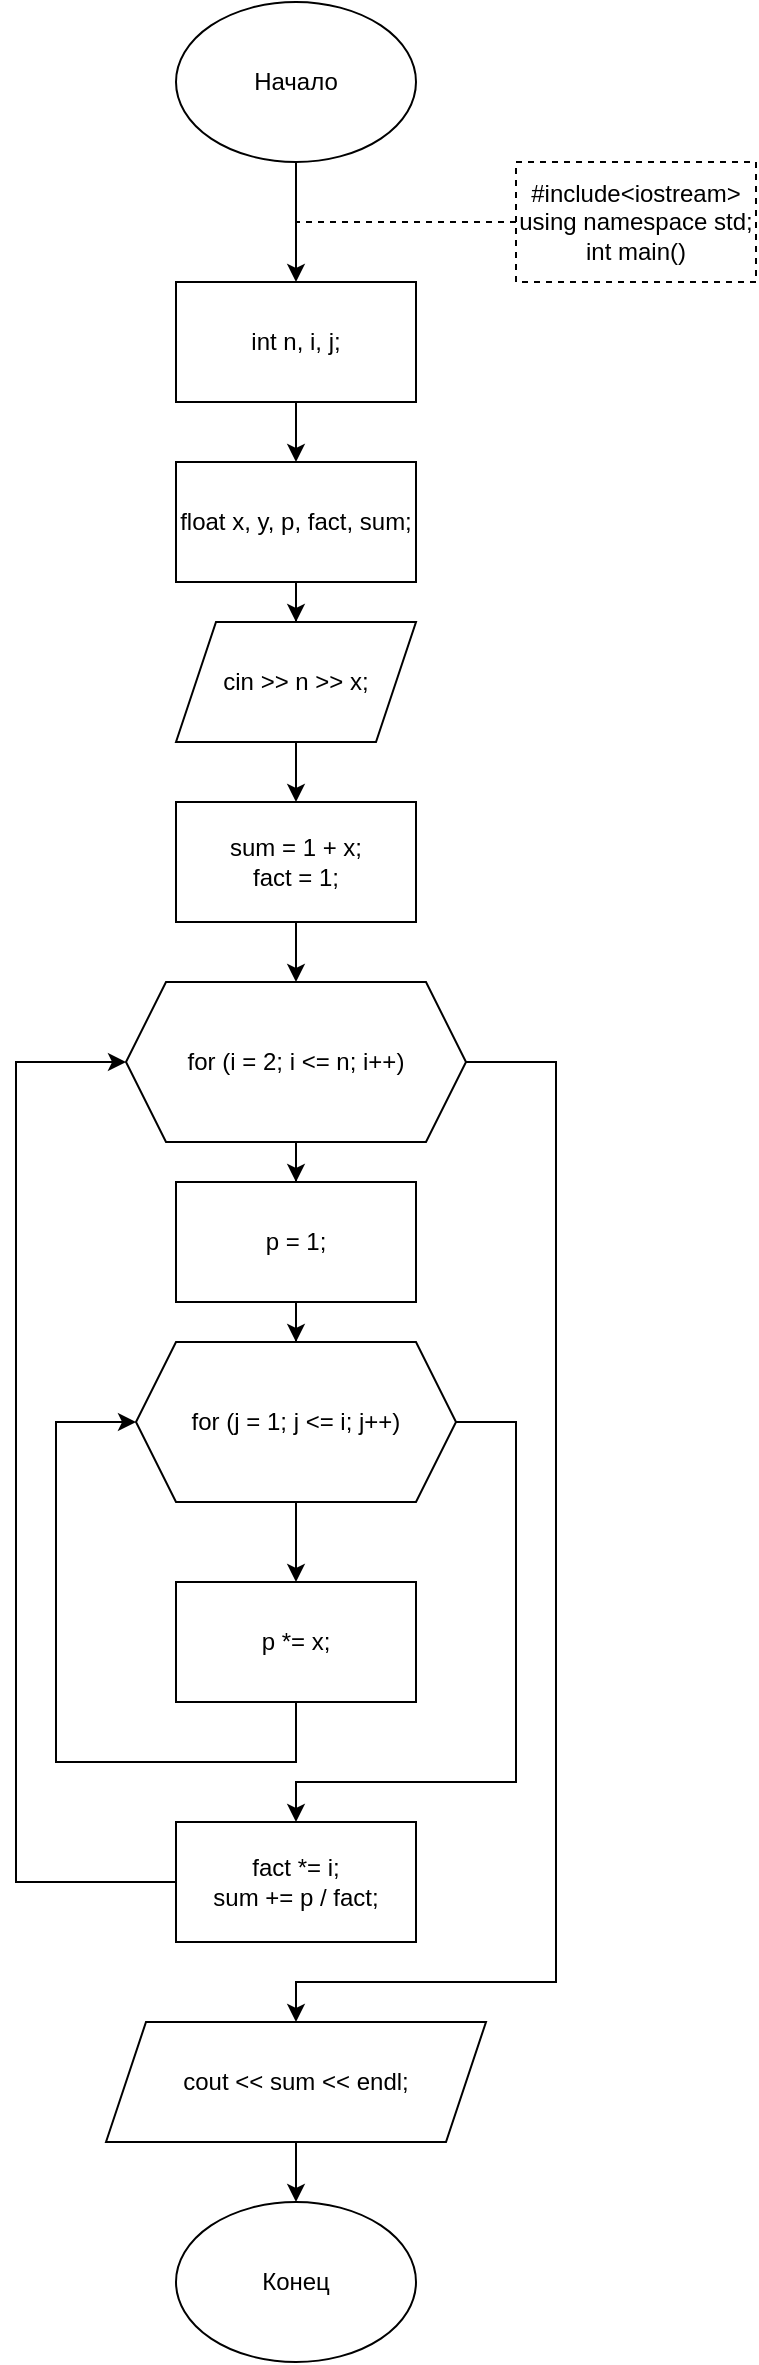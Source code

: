 <mxfile version="15.7.3" type="device"><diagram id="WiVnUtCEDFSOvyt9tFTe" name="Страница 1"><mxGraphModel dx="1102" dy="905" grid="1" gridSize="10" guides="1" tooltips="1" connect="1" arrows="1" fold="1" page="1" pageScale="1" pageWidth="1654" pageHeight="2336" math="0" shadow="0"><root><mxCell id="0"/><mxCell id="1" parent="0"/><mxCell id="EPgQ3y1ktZC7RPY-ZgqL-1" value="" style="edgeStyle=orthogonalEdgeStyle;rounded=0;orthogonalLoop=1;jettySize=auto;html=1;" edge="1" parent="1" source="EPgQ3y1ktZC7RPY-ZgqL-2" target="EPgQ3y1ktZC7RPY-ZgqL-4"><mxGeometry relative="1" as="geometry"/></mxCell><mxCell id="EPgQ3y1ktZC7RPY-ZgqL-2" value="Начало" style="ellipse;whiteSpace=wrap;html=1;" vertex="1" parent="1"><mxGeometry x="340" y="60" width="120" height="80" as="geometry"/></mxCell><mxCell id="EPgQ3y1ktZC7RPY-ZgqL-31" value="" style="edgeStyle=orthogonalEdgeStyle;rounded=0;orthogonalLoop=1;jettySize=auto;html=1;" edge="1" parent="1" source="EPgQ3y1ktZC7RPY-ZgqL-4" target="EPgQ3y1ktZC7RPY-ZgqL-30"><mxGeometry relative="1" as="geometry"/></mxCell><mxCell id="EPgQ3y1ktZC7RPY-ZgqL-4" value="&lt;span&gt;&#9;&lt;/span&gt;int n, i, j;" style="rounded=0;whiteSpace=wrap;html=1;" vertex="1" parent="1"><mxGeometry x="340" y="200" width="120" height="60" as="geometry"/></mxCell><mxCell id="EPgQ3y1ktZC7RPY-ZgqL-5" value="&lt;div&gt;#include&amp;lt;iostream&amp;gt;&lt;/div&gt;&lt;div&gt;using namespace std;&lt;/div&gt;&lt;div&gt;int main()&lt;/div&gt;" style="rounded=0;whiteSpace=wrap;html=1;dashed=1;" vertex="1" parent="1"><mxGeometry x="510" y="140" width="120" height="60" as="geometry"/></mxCell><mxCell id="EPgQ3y1ktZC7RPY-ZgqL-6" value="" style="endArrow=none;dashed=1;html=1;rounded=0;exitX=0;exitY=0.5;exitDx=0;exitDy=0;" edge="1" parent="1" source="EPgQ3y1ktZC7RPY-ZgqL-5"><mxGeometry width="50" height="50" relative="1" as="geometry"><mxPoint x="390" y="490" as="sourcePoint"/><mxPoint x="400" y="170" as="targetPoint"/></mxGeometry></mxCell><mxCell id="EPgQ3y1ktZC7RPY-ZgqL-37" value="" style="edgeStyle=orthogonalEdgeStyle;rounded=0;orthogonalLoop=1;jettySize=auto;html=1;" edge="1" parent="1" source="EPgQ3y1ktZC7RPY-ZgqL-8" target="EPgQ3y1ktZC7RPY-ZgqL-36"><mxGeometry relative="1" as="geometry"/></mxCell><mxCell id="EPgQ3y1ktZC7RPY-ZgqL-8" value="&lt;span&gt;&#9;&lt;/span&gt;cin &amp;gt;&amp;gt; n &amp;gt;&amp;gt; x;" style="shape=parallelogram;perimeter=parallelogramPerimeter;whiteSpace=wrap;html=1;fixedSize=1;" vertex="1" parent="1"><mxGeometry x="340" y="370" width="120" height="60" as="geometry"/></mxCell><mxCell id="EPgQ3y1ktZC7RPY-ZgqL-11" style="edgeStyle=orthogonalEdgeStyle;rounded=0;orthogonalLoop=1;jettySize=auto;html=1;entryX=0.5;entryY=0;entryDx=0;entryDy=0;" edge="1" parent="1" source="EPgQ3y1ktZC7RPY-ZgqL-12" target="EPgQ3y1ktZC7RPY-ZgqL-28"><mxGeometry relative="1" as="geometry"><Array as="points"><mxPoint x="530" y="590"/><mxPoint x="530" y="1050"/><mxPoint x="400" y="1050"/></Array></mxGeometry></mxCell><mxCell id="EPgQ3y1ktZC7RPY-ZgqL-40" value="" style="edgeStyle=orthogonalEdgeStyle;rounded=0;orthogonalLoop=1;jettySize=auto;html=1;" edge="1" parent="1" source="EPgQ3y1ktZC7RPY-ZgqL-12" target="EPgQ3y1ktZC7RPY-ZgqL-39"><mxGeometry relative="1" as="geometry"/></mxCell><mxCell id="EPgQ3y1ktZC7RPY-ZgqL-12" value="&lt;span&gt;&#9;&lt;/span&gt;for (i = 2; i &amp;lt;= n; i++)" style="shape=hexagon;perimeter=hexagonPerimeter2;whiteSpace=wrap;html=1;fixedSize=1;" vertex="1" parent="1"><mxGeometry x="315" y="550" width="170" height="80" as="geometry"/></mxCell><mxCell id="EPgQ3y1ktZC7RPY-ZgqL-14" style="edgeStyle=orthogonalEdgeStyle;rounded=0;orthogonalLoop=1;jettySize=auto;html=1;entryX=0.5;entryY=0;entryDx=0;entryDy=0;" edge="1" parent="1" source="EPgQ3y1ktZC7RPY-ZgqL-15" target="EPgQ3y1ktZC7RPY-ZgqL-18"><mxGeometry relative="1" as="geometry"><Array as="points"><mxPoint x="510" y="770"/><mxPoint x="510" y="950"/><mxPoint x="400" y="950"/></Array></mxGeometry></mxCell><mxCell id="EPgQ3y1ktZC7RPY-ZgqL-43" value="" style="edgeStyle=orthogonalEdgeStyle;rounded=0;orthogonalLoop=1;jettySize=auto;html=1;entryX=0.5;entryY=0;entryDx=0;entryDy=0;" edge="1" parent="1" source="EPgQ3y1ktZC7RPY-ZgqL-15" target="EPgQ3y1ktZC7RPY-ZgqL-45"><mxGeometry relative="1" as="geometry"><mxPoint x="770" y="888" as="targetPoint"/></mxGeometry></mxCell><mxCell id="EPgQ3y1ktZC7RPY-ZgqL-15" value="&lt;span&gt;&#9;&#9;&lt;/span&gt;for (j = 1; j &amp;lt;= i; j++)" style="shape=hexagon;perimeter=hexagonPerimeter2;whiteSpace=wrap;html=1;fixedSize=1;" vertex="1" parent="1"><mxGeometry x="320" y="730" width="160" height="80" as="geometry"/></mxCell><mxCell id="EPgQ3y1ktZC7RPY-ZgqL-17" value="" style="edgeStyle=orthogonalEdgeStyle;rounded=0;orthogonalLoop=1;jettySize=auto;html=1;entryX=0;entryY=0.5;entryDx=0;entryDy=0;" edge="1" parent="1" source="EPgQ3y1ktZC7RPY-ZgqL-18" target="EPgQ3y1ktZC7RPY-ZgqL-12"><mxGeometry relative="1" as="geometry"><mxPoint x="400" y="1060" as="targetPoint"/><Array as="points"><mxPoint x="260" y="1000"/><mxPoint x="260" y="590"/></Array></mxGeometry></mxCell><mxCell id="EPgQ3y1ktZC7RPY-ZgqL-18" value="&lt;div&gt;&lt;span&gt;&#9;&#9;&lt;/span&gt;fact *= i;&lt;/div&gt;&lt;div&gt;&lt;span&gt;&#9;&#9;&lt;/span&gt;sum += p / fact;&lt;/div&gt;" style="rounded=0;whiteSpace=wrap;html=1;" vertex="1" parent="1"><mxGeometry x="340" y="970" width="120" height="60" as="geometry"/></mxCell><mxCell id="EPgQ3y1ktZC7RPY-ZgqL-19" value="" style="endArrow=classic;html=1;rounded=0;exitX=0.5;exitY=1;exitDx=0;exitDy=0;entryX=0;entryY=0.5;entryDx=0;entryDy=0;" edge="1" parent="1" target="EPgQ3y1ktZC7RPY-ZgqL-15"><mxGeometry width="50" height="50" relative="1" as="geometry"><mxPoint x="400" y="910" as="sourcePoint"/><mxPoint x="440" y="850" as="targetPoint"/><Array as="points"><mxPoint x="400" y="940"/><mxPoint x="280" y="940"/><mxPoint x="280" y="770"/></Array></mxGeometry></mxCell><mxCell id="EPgQ3y1ktZC7RPY-ZgqL-46" value="" style="edgeStyle=orthogonalEdgeStyle;rounded=0;orthogonalLoop=1;jettySize=auto;html=1;" edge="1" parent="1" source="EPgQ3y1ktZC7RPY-ZgqL-28" target="EPgQ3y1ktZC7RPY-ZgqL-29"><mxGeometry relative="1" as="geometry"/></mxCell><mxCell id="EPgQ3y1ktZC7RPY-ZgqL-28" value="&lt;span&gt;&#9;&lt;/span&gt;cout &amp;lt;&amp;lt; sum &amp;lt;&amp;lt; endl;" style="shape=parallelogram;perimeter=parallelogramPerimeter;whiteSpace=wrap;html=1;fixedSize=1;" vertex="1" parent="1"><mxGeometry x="305" y="1070" width="190" height="60" as="geometry"/></mxCell><mxCell id="EPgQ3y1ktZC7RPY-ZgqL-29" value="Конец" style="ellipse;whiteSpace=wrap;html=1;" vertex="1" parent="1"><mxGeometry x="340" y="1160" width="120" height="80" as="geometry"/></mxCell><mxCell id="EPgQ3y1ktZC7RPY-ZgqL-34" value="" style="edgeStyle=orthogonalEdgeStyle;rounded=0;orthogonalLoop=1;jettySize=auto;html=1;" edge="1" parent="1" source="EPgQ3y1ktZC7RPY-ZgqL-30" target="EPgQ3y1ktZC7RPY-ZgqL-8"><mxGeometry relative="1" as="geometry"/></mxCell><mxCell id="EPgQ3y1ktZC7RPY-ZgqL-30" value="&lt;span&gt;&#9;&lt;/span&gt;float x, y, p, fact, sum;" style="rounded=0;whiteSpace=wrap;html=1;" vertex="1" parent="1"><mxGeometry x="340" y="290" width="120" height="60" as="geometry"/></mxCell><mxCell id="EPgQ3y1ktZC7RPY-ZgqL-47" style="edgeStyle=orthogonalEdgeStyle;rounded=0;orthogonalLoop=1;jettySize=auto;html=1;entryX=0.5;entryY=0;entryDx=0;entryDy=0;" edge="1" parent="1" source="EPgQ3y1ktZC7RPY-ZgqL-36" target="EPgQ3y1ktZC7RPY-ZgqL-12"><mxGeometry relative="1" as="geometry"/></mxCell><mxCell id="EPgQ3y1ktZC7RPY-ZgqL-36" value="&lt;div&gt;&lt;span&gt;&#9;&lt;/span&gt;sum = 1 + x;&lt;/div&gt;&lt;div&gt;&lt;span&gt;&#9;&lt;/span&gt;fact = 1;&lt;/div&gt;" style="rounded=0;whiteSpace=wrap;html=1;" vertex="1" parent="1"><mxGeometry x="340" y="460" width="120" height="60" as="geometry"/></mxCell><mxCell id="EPgQ3y1ktZC7RPY-ZgqL-41" value="" style="edgeStyle=orthogonalEdgeStyle;rounded=0;orthogonalLoop=1;jettySize=auto;html=1;" edge="1" parent="1" source="EPgQ3y1ktZC7RPY-ZgqL-39" target="EPgQ3y1ktZC7RPY-ZgqL-15"><mxGeometry relative="1" as="geometry"/></mxCell><mxCell id="EPgQ3y1ktZC7RPY-ZgqL-39" value="&lt;span&gt;&#9;&#9;&lt;/span&gt;p = 1;" style="whiteSpace=wrap;html=1;" vertex="1" parent="1"><mxGeometry x="340" y="650" width="120" height="60" as="geometry"/></mxCell><mxCell id="EPgQ3y1ktZC7RPY-ZgqL-45" value="&lt;span&gt;&#9;&#9;&#9;&lt;/span&gt;p *= x;" style="rounded=0;whiteSpace=wrap;html=1;" vertex="1" parent="1"><mxGeometry x="340" y="850" width="120" height="60" as="geometry"/></mxCell></root></mxGraphModel></diagram></mxfile>